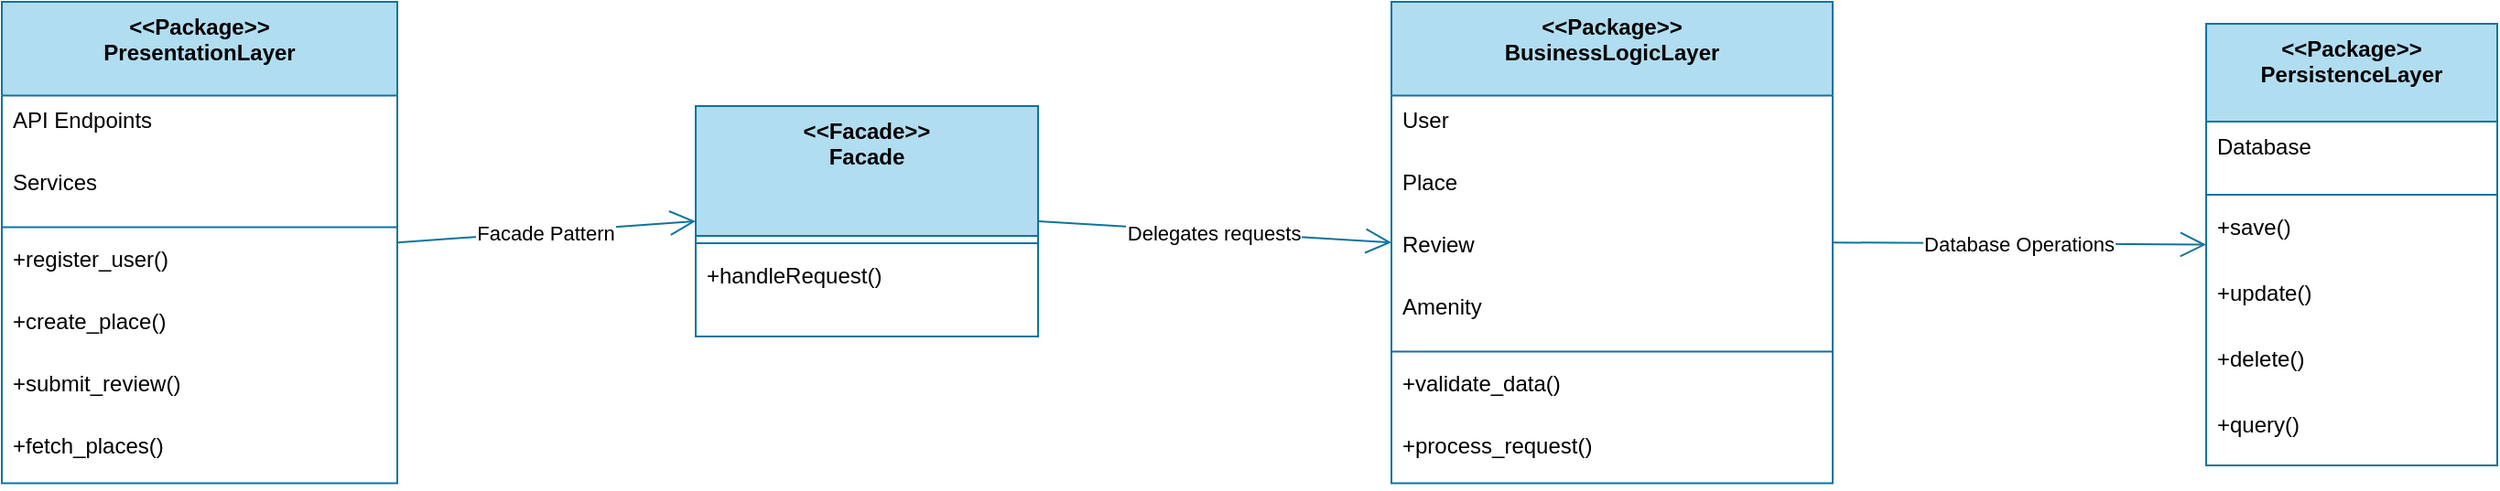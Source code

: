 <mxfile version="26.0.11">
  <diagram name="Page-1" id="uWJF2a6k7pXreB4i9kic">
    <mxGraphModel dx="1434" dy="728" grid="1" gridSize="10" guides="1" tooltips="1" connect="1" arrows="1" fold="1" page="1" pageScale="1" pageWidth="850" pageHeight="1100" math="0" shadow="0">
      <root>
        <mxCell id="0" />
        <mxCell id="1" parent="0" />
        <mxCell id="ur2WcDLaHhC9xJQMrRkm-1" value="&lt;&lt;Package&gt;&gt;&#xa;PresentationLayer" style="swimlane;fontStyle=1;align=center;verticalAlign=top;childLayout=stackLayout;horizontal=1;startSize=51.2;horizontalStack=0;resizeParent=1;resizeParentMax=0;resizeLast=0;collapsible=0;marginBottom=0;fillColor=#b1ddf0;strokeColor=#10739e;" vertex="1" parent="1">
          <mxGeometry x="20" y="20" width="216" height="263.2" as="geometry" />
        </mxCell>
        <mxCell id="ur2WcDLaHhC9xJQMrRkm-2" value="API Endpoints" style="text;strokeColor=none;fillColor=none;align=left;verticalAlign=top;spacingLeft=4;spacingRight=4;overflow=hidden;rotatable=0;points=[[0,0.5],[1,0.5]];portConstraint=eastwest;" vertex="1" parent="ur2WcDLaHhC9xJQMrRkm-1">
          <mxGeometry y="51.2" width="216" height="34" as="geometry" />
        </mxCell>
        <mxCell id="ur2WcDLaHhC9xJQMrRkm-3" value="Services" style="text;strokeColor=none;fillColor=none;align=left;verticalAlign=top;spacingLeft=4;spacingRight=4;overflow=hidden;rotatable=0;points=[[0,0.5],[1,0.5]];portConstraint=eastwest;" vertex="1" parent="ur2WcDLaHhC9xJQMrRkm-1">
          <mxGeometry y="85.2" width="216" height="34" as="geometry" />
        </mxCell>
        <mxCell id="ur2WcDLaHhC9xJQMrRkm-4" style="line;strokeWidth=1;fillColor=none;align=left;verticalAlign=middle;spacingTop=-1;spacingLeft=3;spacingRight=3;rotatable=0;labelPosition=right;points=[];portConstraint=eastwest;strokeColor=inherit;" vertex="1" parent="ur2WcDLaHhC9xJQMrRkm-1">
          <mxGeometry y="119.2" width="216" height="8" as="geometry" />
        </mxCell>
        <mxCell id="ur2WcDLaHhC9xJQMrRkm-5" value="+register_user()" style="text;strokeColor=none;fillColor=none;align=left;verticalAlign=top;spacingLeft=4;spacingRight=4;overflow=hidden;rotatable=0;points=[[0,0.5],[1,0.5]];portConstraint=eastwest;" vertex="1" parent="ur2WcDLaHhC9xJQMrRkm-1">
          <mxGeometry y="127.2" width="216" height="34" as="geometry" />
        </mxCell>
        <mxCell id="ur2WcDLaHhC9xJQMrRkm-6" value="+create_place()" style="text;strokeColor=none;fillColor=none;align=left;verticalAlign=top;spacingLeft=4;spacingRight=4;overflow=hidden;rotatable=0;points=[[0,0.5],[1,0.5]];portConstraint=eastwest;" vertex="1" parent="ur2WcDLaHhC9xJQMrRkm-1">
          <mxGeometry y="161.2" width="216" height="34" as="geometry" />
        </mxCell>
        <mxCell id="ur2WcDLaHhC9xJQMrRkm-7" value="+submit_review()" style="text;strokeColor=none;fillColor=none;align=left;verticalAlign=top;spacingLeft=4;spacingRight=4;overflow=hidden;rotatable=0;points=[[0,0.5],[1,0.5]];portConstraint=eastwest;" vertex="1" parent="ur2WcDLaHhC9xJQMrRkm-1">
          <mxGeometry y="195.2" width="216" height="34" as="geometry" />
        </mxCell>
        <mxCell id="ur2WcDLaHhC9xJQMrRkm-8" value="+fetch_places()" style="text;strokeColor=none;fillColor=none;align=left;verticalAlign=top;spacingLeft=4;spacingRight=4;overflow=hidden;rotatable=0;points=[[0,0.5],[1,0.5]];portConstraint=eastwest;" vertex="1" parent="ur2WcDLaHhC9xJQMrRkm-1">
          <mxGeometry y="229.2" width="216" height="34" as="geometry" />
        </mxCell>
        <mxCell id="ur2WcDLaHhC9xJQMrRkm-9" value="&lt;&lt;Facade&gt;&gt;&#xa;Facade" style="swimlane;fontStyle=1;align=center;verticalAlign=top;childLayout=stackLayout;horizontal=1;startSize=71;horizontalStack=0;resizeParent=1;resizeParentMax=0;resizeLast=0;collapsible=0;marginBottom=0;fillColor=#b1ddf0;strokeColor=#10739e;" vertex="1" parent="1">
          <mxGeometry x="399" y="77" width="187" height="126" as="geometry" />
        </mxCell>
        <mxCell id="ur2WcDLaHhC9xJQMrRkm-10" style="line;strokeWidth=1;fillColor=none;align=left;verticalAlign=middle;spacingTop=-1;spacingLeft=3;spacingRight=3;rotatable=0;labelPosition=right;points=[];portConstraint=eastwest;strokeColor=inherit;" vertex="1" parent="ur2WcDLaHhC9xJQMrRkm-9">
          <mxGeometry y="71" width="187" height="8" as="geometry" />
        </mxCell>
        <mxCell id="ur2WcDLaHhC9xJQMrRkm-11" value="+handleRequest()" style="text;strokeColor=none;fillColor=none;align=left;verticalAlign=top;spacingLeft=4;spacingRight=4;overflow=hidden;rotatable=0;points=[[0,0.5],[1,0.5]];portConstraint=eastwest;" vertex="1" parent="ur2WcDLaHhC9xJQMrRkm-9">
          <mxGeometry y="79" width="187" height="47" as="geometry" />
        </mxCell>
        <mxCell id="ur2WcDLaHhC9xJQMrRkm-12" value="&lt;&lt;Package&gt;&gt;&#xa;BusinessLogicLayer" style="swimlane;fontStyle=1;align=center;verticalAlign=top;childLayout=stackLayout;horizontal=1;startSize=51.2;horizontalStack=0;resizeParent=1;resizeParentMax=0;resizeLast=0;collapsible=0;marginBottom=0;fillColor=#b1ddf0;strokeColor=#10739e;" vertex="1" parent="1">
          <mxGeometry x="779" y="20" width="241" height="263.2" as="geometry" />
        </mxCell>
        <mxCell id="ur2WcDLaHhC9xJQMrRkm-13" value="User" style="text;strokeColor=none;fillColor=none;align=left;verticalAlign=top;spacingLeft=4;spacingRight=4;overflow=hidden;rotatable=0;points=[[0,0.5],[1,0.5]];portConstraint=eastwest;" vertex="1" parent="ur2WcDLaHhC9xJQMrRkm-12">
          <mxGeometry y="51.2" width="241" height="34" as="geometry" />
        </mxCell>
        <mxCell id="ur2WcDLaHhC9xJQMrRkm-14" value="Place" style="text;strokeColor=none;fillColor=none;align=left;verticalAlign=top;spacingLeft=4;spacingRight=4;overflow=hidden;rotatable=0;points=[[0,0.5],[1,0.5]];portConstraint=eastwest;" vertex="1" parent="ur2WcDLaHhC9xJQMrRkm-12">
          <mxGeometry y="85.2" width="241" height="34" as="geometry" />
        </mxCell>
        <mxCell id="ur2WcDLaHhC9xJQMrRkm-15" value="Review" style="text;strokeColor=none;fillColor=none;align=left;verticalAlign=top;spacingLeft=4;spacingRight=4;overflow=hidden;rotatable=0;points=[[0,0.5],[1,0.5]];portConstraint=eastwest;" vertex="1" parent="ur2WcDLaHhC9xJQMrRkm-12">
          <mxGeometry y="119.2" width="241" height="34" as="geometry" />
        </mxCell>
        <mxCell id="ur2WcDLaHhC9xJQMrRkm-16" value="Amenity" style="text;strokeColor=none;fillColor=none;align=left;verticalAlign=top;spacingLeft=4;spacingRight=4;overflow=hidden;rotatable=0;points=[[0,0.5],[1,0.5]];portConstraint=eastwest;" vertex="1" parent="ur2WcDLaHhC9xJQMrRkm-12">
          <mxGeometry y="153.2" width="241" height="34" as="geometry" />
        </mxCell>
        <mxCell id="ur2WcDLaHhC9xJQMrRkm-17" style="line;strokeWidth=1;fillColor=none;align=left;verticalAlign=middle;spacingTop=-1;spacingLeft=3;spacingRight=3;rotatable=0;labelPosition=right;points=[];portConstraint=eastwest;strokeColor=inherit;" vertex="1" parent="ur2WcDLaHhC9xJQMrRkm-12">
          <mxGeometry y="187.2" width="241" height="8" as="geometry" />
        </mxCell>
        <mxCell id="ur2WcDLaHhC9xJQMrRkm-18" value="+validate_data()" style="text;strokeColor=none;fillColor=none;align=left;verticalAlign=top;spacingLeft=4;spacingRight=4;overflow=hidden;rotatable=0;points=[[0,0.5],[1,0.5]];portConstraint=eastwest;" vertex="1" parent="ur2WcDLaHhC9xJQMrRkm-12">
          <mxGeometry y="195.2" width="241" height="34" as="geometry" />
        </mxCell>
        <mxCell id="ur2WcDLaHhC9xJQMrRkm-19" value="+process_request()" style="text;strokeColor=none;fillColor=none;align=left;verticalAlign=top;spacingLeft=4;spacingRight=4;overflow=hidden;rotatable=0;points=[[0,0.5],[1,0.5]];portConstraint=eastwest;" vertex="1" parent="ur2WcDLaHhC9xJQMrRkm-12">
          <mxGeometry y="229.2" width="241" height="34" as="geometry" />
        </mxCell>
        <mxCell id="ur2WcDLaHhC9xJQMrRkm-20" value="&lt;&lt;Package&gt;&gt;&#xa;PersistenceLayer" style="swimlane;fontStyle=1;align=center;verticalAlign=top;childLayout=stackLayout;horizontal=1;startSize=53.538;horizontalStack=0;resizeParent=1;resizeParentMax=0;resizeLast=0;collapsible=0;marginBottom=0;fillColor=#b1ddf0;strokeColor=#10739e;" vertex="1" parent="1">
          <mxGeometry x="1224" y="32" width="159" height="241.538" as="geometry" />
        </mxCell>
        <mxCell id="ur2WcDLaHhC9xJQMrRkm-21" value="Database" style="text;strokeColor=none;fillColor=none;align=left;verticalAlign=top;spacingLeft=4;spacingRight=4;overflow=hidden;rotatable=0;points=[[0,0.5],[1,0.5]];portConstraint=eastwest;" vertex="1" parent="ur2WcDLaHhC9xJQMrRkm-20">
          <mxGeometry y="53.538" width="159" height="36" as="geometry" />
        </mxCell>
        <mxCell id="ur2WcDLaHhC9xJQMrRkm-22" style="line;strokeWidth=1;fillColor=none;align=left;verticalAlign=middle;spacingTop=-1;spacingLeft=3;spacingRight=3;rotatable=0;labelPosition=right;points=[];portConstraint=eastwest;strokeColor=inherit;" vertex="1" parent="ur2WcDLaHhC9xJQMrRkm-20">
          <mxGeometry y="89.538" width="159" height="8" as="geometry" />
        </mxCell>
        <mxCell id="ur2WcDLaHhC9xJQMrRkm-23" value="+save()" style="text;strokeColor=none;fillColor=none;align=left;verticalAlign=top;spacingLeft=4;spacingRight=4;overflow=hidden;rotatable=0;points=[[0,0.5],[1,0.5]];portConstraint=eastwest;" vertex="1" parent="ur2WcDLaHhC9xJQMrRkm-20">
          <mxGeometry y="97.538" width="159" height="36" as="geometry" />
        </mxCell>
        <mxCell id="ur2WcDLaHhC9xJQMrRkm-24" value="+update()" style="text;strokeColor=none;fillColor=none;align=left;verticalAlign=top;spacingLeft=4;spacingRight=4;overflow=hidden;rotatable=0;points=[[0,0.5],[1,0.5]];portConstraint=eastwest;" vertex="1" parent="ur2WcDLaHhC9xJQMrRkm-20">
          <mxGeometry y="133.538" width="159" height="36" as="geometry" />
        </mxCell>
        <mxCell id="ur2WcDLaHhC9xJQMrRkm-25" value="+delete()" style="text;strokeColor=none;fillColor=none;align=left;verticalAlign=top;spacingLeft=4;spacingRight=4;overflow=hidden;rotatable=0;points=[[0,0.5],[1,0.5]];portConstraint=eastwest;" vertex="1" parent="ur2WcDLaHhC9xJQMrRkm-20">
          <mxGeometry y="169.538" width="159" height="36" as="geometry" />
        </mxCell>
        <mxCell id="ur2WcDLaHhC9xJQMrRkm-26" value="+query()" style="text;strokeColor=none;fillColor=none;align=left;verticalAlign=top;spacingLeft=4;spacingRight=4;overflow=hidden;rotatable=0;points=[[0,0.5],[1,0.5]];portConstraint=eastwest;" vertex="1" parent="ur2WcDLaHhC9xJQMrRkm-20">
          <mxGeometry y="205.538" width="159" height="36" as="geometry" />
        </mxCell>
        <mxCell id="ur2WcDLaHhC9xJQMrRkm-27" value="Facade Pattern" style="curved=1;startArrow=none;endArrow=open;endSize=12;exitX=1;exitY=0.5;entryX=0;entryY=0.5;rounded=0;fillColor=#b1ddf0;strokeColor=#10739e;" edge="1" parent="1" source="ur2WcDLaHhC9xJQMrRkm-1" target="ur2WcDLaHhC9xJQMrRkm-9">
          <mxGeometry relative="1" as="geometry">
            <Array as="points" />
          </mxGeometry>
        </mxCell>
        <mxCell id="ur2WcDLaHhC9xJQMrRkm-28" value="Delegates requests" style="curved=1;startArrow=none;endArrow=open;endSize=12;exitX=1;exitY=0.5;entryX=0;entryY=0.5;rounded=0;fillColor=#b1ddf0;strokeColor=#10739e;" edge="1" parent="1" source="ur2WcDLaHhC9xJQMrRkm-9" target="ur2WcDLaHhC9xJQMrRkm-12">
          <mxGeometry relative="1" as="geometry">
            <Array as="points" />
          </mxGeometry>
        </mxCell>
        <mxCell id="ur2WcDLaHhC9xJQMrRkm-29" value="Database Operations" style="curved=1;startArrow=none;endArrow=open;endSize=12;exitX=1;exitY=0.5;entryX=0;entryY=0.5;rounded=0;fillColor=#b1ddf0;strokeColor=#10739e;" edge="1" parent="1" source="ur2WcDLaHhC9xJQMrRkm-12" target="ur2WcDLaHhC9xJQMrRkm-20">
          <mxGeometry relative="1" as="geometry">
            <Array as="points" />
          </mxGeometry>
        </mxCell>
      </root>
    </mxGraphModel>
  </diagram>
</mxfile>
